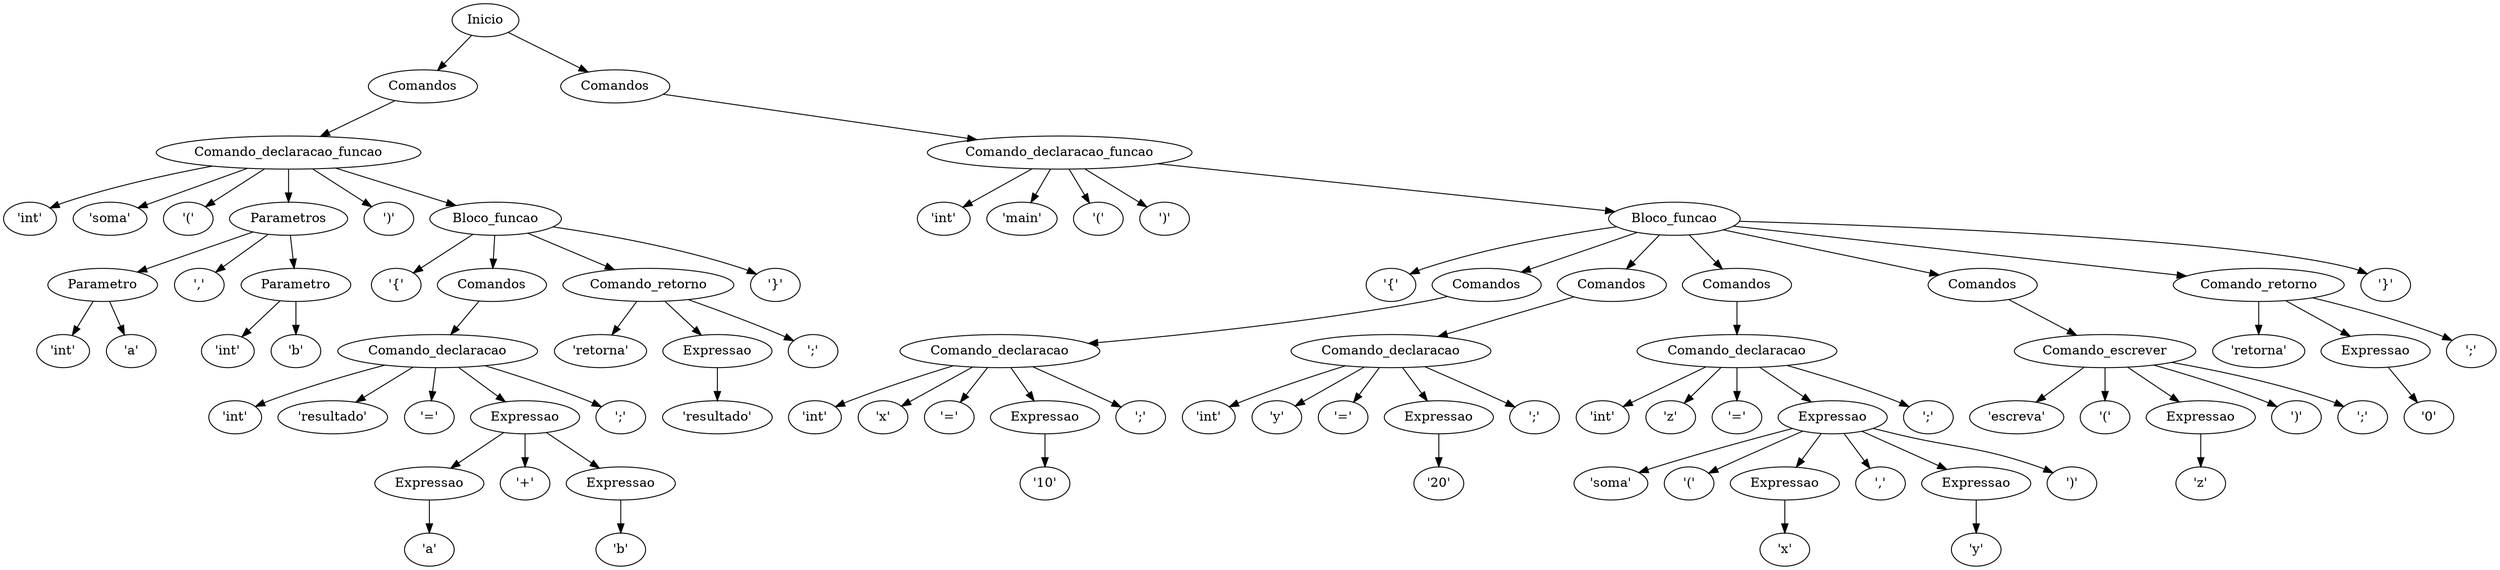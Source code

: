 digraph AST {
n0 [label="Inicio"];
n1 [label="Comandos"];
n2 [label="Comando_declaracao_funcao"];
n3 [label="'int'"];
n2 -> n3;
n4 [label="'soma'"];
n2 -> n4;
n5 [label="'('"];
n2 -> n5;
n6 [label="Parametros"];
n7 [label="Parametro"];
n8 [label="'int'"];
n7 -> n8;
n9 [label="'a'"];
n7 -> n9;
n6 -> n7;
n10 [label="','"];
n6 -> n10;
n11 [label="Parametro"];
n12 [label="'int'"];
n11 -> n12;
n13 [label="'b'"];
n11 -> n13;
n6 -> n11;
n2 -> n6;
n14 [label="')'"];
n2 -> n14;
n15 [label="Bloco_funcao"];
n16 [label="'{'"];
n15 -> n16;
n17 [label="Comandos"];
n18 [label="Comando_declaracao"];
n19 [label="'int'"];
n18 -> n19;
n20 [label="'resultado'"];
n18 -> n20;
n21 [label="'='"];
n18 -> n21;
n22 [label="Expressao"];
n23 [label="Expressao"];
n24 [label="'a'"];
n23 -> n24;
n22 -> n23;
n25 [label="'+'"];
n22 -> n25;
n26 [label="Expressao"];
n27 [label="'b'"];
n26 -> n27;
n22 -> n26;
n18 -> n22;
n28 [label="';'"];
n18 -> n28;
n17 -> n18;
n15 -> n17;
n29 [label="Comando_retorno"];
n30 [label="'retorna'"];
n29 -> n30;
n31 [label="Expressao"];
n32 [label="'resultado'"];
n31 -> n32;
n29 -> n31;
n33 [label="';'"];
n29 -> n33;
n15 -> n29;
n34 [label="'}'"];
n15 -> n34;
n2 -> n15;
n1 -> n2;
n0 -> n1;
n35 [label="Comandos"];
n36 [label="Comando_declaracao_funcao"];
n37 [label="'int'"];
n36 -> n37;
n38 [label="'main'"];
n36 -> n38;
n39 [label="'('"];
n36 -> n39;
n40 [label="')'"];
n36 -> n40;
n41 [label="Bloco_funcao"];
n42 [label="'{'"];
n41 -> n42;
n43 [label="Comandos"];
n44 [label="Comando_declaracao"];
n45 [label="'int'"];
n44 -> n45;
n46 [label="'x'"];
n44 -> n46;
n47 [label="'='"];
n44 -> n47;
n48 [label="Expressao"];
n49 [label="'10'"];
n48 -> n49;
n44 -> n48;
n50 [label="';'"];
n44 -> n50;
n43 -> n44;
n41 -> n43;
n51 [label="Comandos"];
n52 [label="Comando_declaracao"];
n53 [label="'int'"];
n52 -> n53;
n54 [label="'y'"];
n52 -> n54;
n55 [label="'='"];
n52 -> n55;
n56 [label="Expressao"];
n57 [label="'20'"];
n56 -> n57;
n52 -> n56;
n58 [label="';'"];
n52 -> n58;
n51 -> n52;
n41 -> n51;
n59 [label="Comandos"];
n60 [label="Comando_declaracao"];
n61 [label="'int'"];
n60 -> n61;
n62 [label="'z'"];
n60 -> n62;
n63 [label="'='"];
n60 -> n63;
n64 [label="Expressao"];
n65 [label="'soma'"];
n64 -> n65;
n66 [label="'('"];
n64 -> n66;
n67 [label="Expressao"];
n68 [label="'x'"];
n67 -> n68;
n64 -> n67;
n69 [label="','"];
n64 -> n69;
n70 [label="Expressao"];
n71 [label="'y'"];
n70 -> n71;
n64 -> n70;
n72 [label="')'"];
n64 -> n72;
n60 -> n64;
n73 [label="';'"];
n60 -> n73;
n59 -> n60;
n41 -> n59;
n74 [label="Comandos"];
n75 [label="Comando_escrever"];
n76 [label="'escreva'"];
n75 -> n76;
n77 [label="'('"];
n75 -> n77;
n78 [label="Expressao"];
n79 [label="'z'"];
n78 -> n79;
n75 -> n78;
n80 [label="')'"];
n75 -> n80;
n81 [label="';'"];
n75 -> n81;
n74 -> n75;
n41 -> n74;
n82 [label="Comando_retorno"];
n83 [label="'retorna'"];
n82 -> n83;
n84 [label="Expressao"];
n85 [label="'0'"];
n84 -> n85;
n82 -> n84;
n86 [label="';'"];
n82 -> n86;
n41 -> n82;
n87 [label="'}'"];
n41 -> n87;
n36 -> n41;
n35 -> n36;
n0 -> n35;
}
